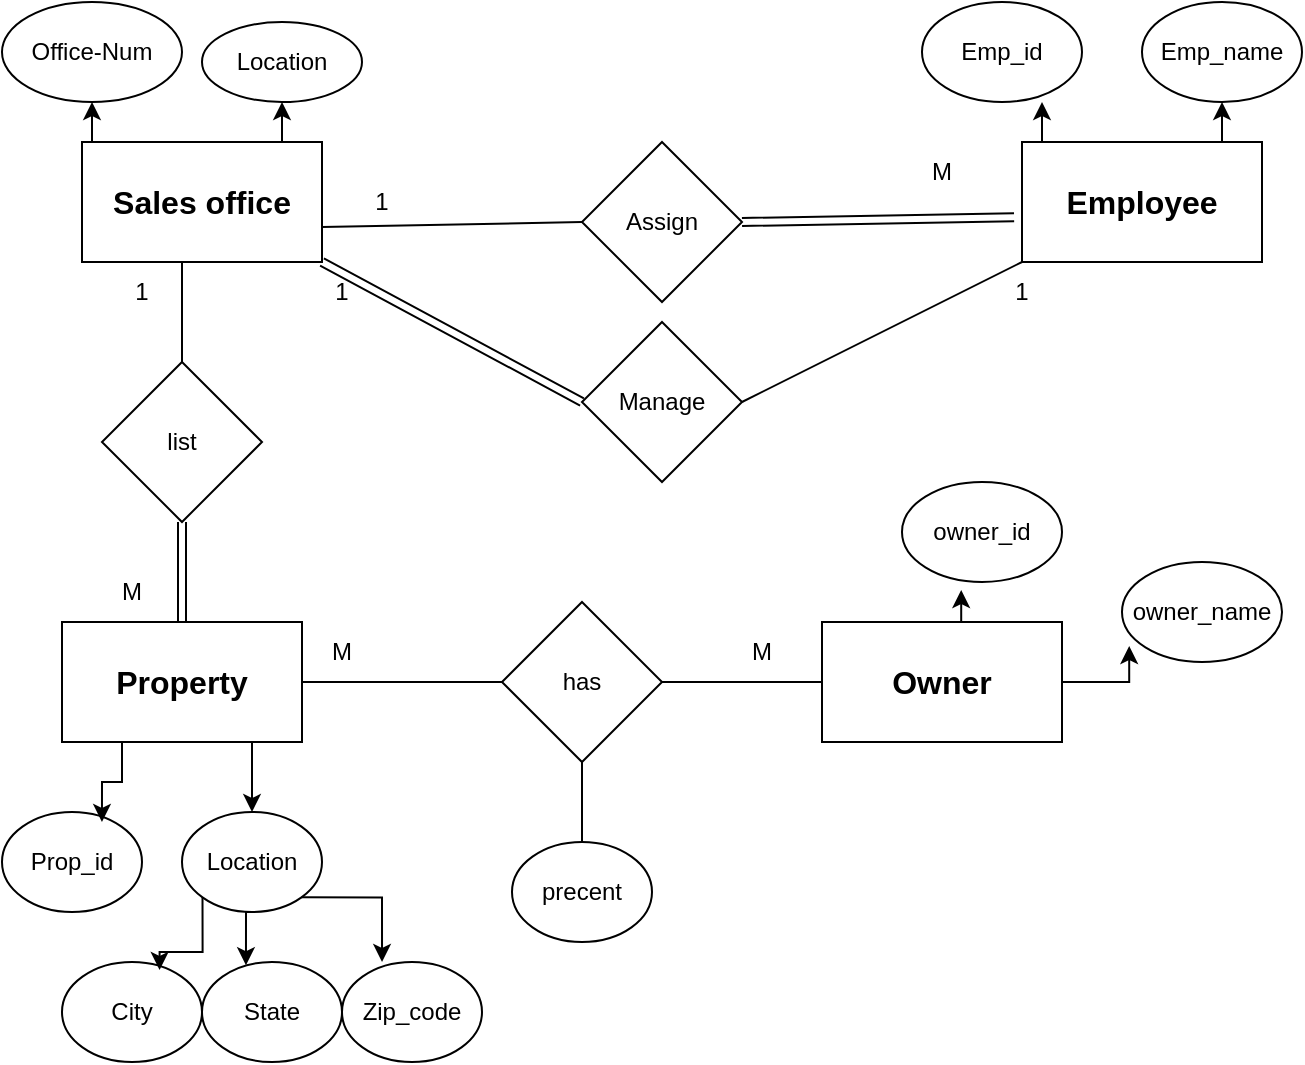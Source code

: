 <mxfile version="26.0.9">
  <diagram id="R2lEEEUBdFMjLlhIrx00" name="Page-1">
    <mxGraphModel dx="1050" dy="621" grid="1" gridSize="10" guides="1" tooltips="1" connect="1" arrows="1" fold="1" page="1" pageScale="1" pageWidth="850" pageHeight="1100" math="0" shadow="0" extFonts="Permanent Marker^https://fonts.googleapis.com/css?family=Permanent+Marker">
      <root>
        <mxCell id="0" />
        <mxCell id="1" parent="0" />
        <mxCell id="IdgG0UY67lodC6Iq7d0v-5" style="edgeStyle=orthogonalEdgeStyle;rounded=0;orthogonalLoop=1;jettySize=auto;html=1;exitX=0.25;exitY=0;exitDx=0;exitDy=0;entryX=0.5;entryY=1;entryDx=0;entryDy=0;" edge="1" parent="1" source="IdgG0UY67lodC6Iq7d0v-1" target="IdgG0UY67lodC6Iq7d0v-2">
          <mxGeometry relative="1" as="geometry" />
        </mxCell>
        <mxCell id="IdgG0UY67lodC6Iq7d0v-7" style="edgeStyle=orthogonalEdgeStyle;rounded=0;orthogonalLoop=1;jettySize=auto;html=1;exitX=0.75;exitY=0;exitDx=0;exitDy=0;" edge="1" parent="1" source="IdgG0UY67lodC6Iq7d0v-1">
          <mxGeometry relative="1" as="geometry">
            <mxPoint x="220" y="220" as="targetPoint" />
          </mxGeometry>
        </mxCell>
        <mxCell id="IdgG0UY67lodC6Iq7d0v-1" value="&lt;font style=&quot;font-size: 16px;&quot;&gt;&lt;b&gt;Sales office&lt;/b&gt;&lt;/font&gt;" style="rounded=0;whiteSpace=wrap;html=1;" vertex="1" parent="1">
          <mxGeometry x="120" y="240" width="120" height="60" as="geometry" />
        </mxCell>
        <mxCell id="IdgG0UY67lodC6Iq7d0v-2" value="Office-Num" style="ellipse;whiteSpace=wrap;html=1;" vertex="1" parent="1">
          <mxGeometry x="80" y="170" width="90" height="50" as="geometry" />
        </mxCell>
        <mxCell id="IdgG0UY67lodC6Iq7d0v-17" style="edgeStyle=orthogonalEdgeStyle;rounded=0;orthogonalLoop=1;jettySize=auto;html=1;exitX=0.75;exitY=0;exitDx=0;exitDy=0;entryX=0.5;entryY=1;entryDx=0;entryDy=0;" edge="1" parent="1" source="IdgG0UY67lodC6Iq7d0v-8" target="IdgG0UY67lodC6Iq7d0v-15">
          <mxGeometry relative="1" as="geometry" />
        </mxCell>
        <mxCell id="IdgG0UY67lodC6Iq7d0v-8" value="&lt;font style=&quot;font-size: 16px;&quot;&gt;&lt;b&gt;Employee&lt;/b&gt;&lt;/font&gt;" style="rounded=0;whiteSpace=wrap;html=1;" vertex="1" parent="1">
          <mxGeometry x="590" y="240" width="120" height="60" as="geometry" />
        </mxCell>
        <mxCell id="IdgG0UY67lodC6Iq7d0v-9" value="Assign" style="rhombus;whiteSpace=wrap;html=1;" vertex="1" parent="1">
          <mxGeometry x="370" y="240" width="80" height="80" as="geometry" />
        </mxCell>
        <mxCell id="IdgG0UY67lodC6Iq7d0v-10" value="" style="endArrow=none;html=1;rounded=0;exitX=1;exitY=0.75;exitDx=0;exitDy=0;entryX=0;entryY=0.5;entryDx=0;entryDy=0;" edge="1" parent="1" target="IdgG0UY67lodC6Iq7d0v-9">
          <mxGeometry width="50" height="50" relative="1" as="geometry">
            <mxPoint x="240" y="282.5" as="sourcePoint" />
            <mxPoint x="370" y="277.5" as="targetPoint" />
          </mxGeometry>
        </mxCell>
        <mxCell id="IdgG0UY67lodC6Iq7d0v-11" value="" style="endArrow=none;html=1;rounded=0;entryX=-0.033;entryY=0.627;entryDx=0;entryDy=0;entryPerimeter=0;shape=link;" edge="1" parent="1" target="IdgG0UY67lodC6Iq7d0v-8">
          <mxGeometry width="50" height="50" relative="1" as="geometry">
            <mxPoint x="450" y="280" as="sourcePoint" />
            <mxPoint x="500" y="230" as="targetPoint" />
          </mxGeometry>
        </mxCell>
        <mxCell id="IdgG0UY67lodC6Iq7d0v-12" value="1" style="text;html=1;align=center;verticalAlign=middle;whiteSpace=wrap;rounded=0;" vertex="1" parent="1">
          <mxGeometry x="240" y="255" width="60" height="30" as="geometry" />
        </mxCell>
        <mxCell id="IdgG0UY67lodC6Iq7d0v-13" value="M" style="text;html=1;align=center;verticalAlign=middle;whiteSpace=wrap;rounded=0;" vertex="1" parent="1">
          <mxGeometry x="520" y="240" width="60" height="30" as="geometry" />
        </mxCell>
        <mxCell id="IdgG0UY67lodC6Iq7d0v-14" value="Emp_id" style="ellipse;whiteSpace=wrap;html=1;" vertex="1" parent="1">
          <mxGeometry x="540" y="170" width="80" height="50" as="geometry" />
        </mxCell>
        <mxCell id="IdgG0UY67lodC6Iq7d0v-15" value="Emp_name" style="ellipse;whiteSpace=wrap;html=1;" vertex="1" parent="1">
          <mxGeometry x="650" y="170" width="80" height="50" as="geometry" />
        </mxCell>
        <mxCell id="IdgG0UY67lodC6Iq7d0v-16" style="edgeStyle=orthogonalEdgeStyle;rounded=0;orthogonalLoop=1;jettySize=auto;html=1;exitX=0.25;exitY=0;exitDx=0;exitDy=0;entryX=0.75;entryY=1;entryDx=0;entryDy=0;entryPerimeter=0;" edge="1" parent="1" source="IdgG0UY67lodC6Iq7d0v-8" target="IdgG0UY67lodC6Iq7d0v-14">
          <mxGeometry relative="1" as="geometry" />
        </mxCell>
        <mxCell id="IdgG0UY67lodC6Iq7d0v-18" value="Manage" style="rhombus;whiteSpace=wrap;html=1;" vertex="1" parent="1">
          <mxGeometry x="370" y="330" width="80" height="80" as="geometry" />
        </mxCell>
        <mxCell id="IdgG0UY67lodC6Iq7d0v-19" value="" style="endArrow=none;html=1;rounded=0;entryX=0;entryY=1;entryDx=0;entryDy=0;" edge="1" parent="1" target="IdgG0UY67lodC6Iq7d0v-8">
          <mxGeometry width="50" height="50" relative="1" as="geometry">
            <mxPoint x="450" y="370" as="sourcePoint" />
            <mxPoint x="500" y="320" as="targetPoint" />
          </mxGeometry>
        </mxCell>
        <mxCell id="IdgG0UY67lodC6Iq7d0v-20" value="" style="endArrow=none;html=1;rounded=0;entryX=0;entryY=0.5;entryDx=0;entryDy=0;exitX=1;exitY=1;exitDx=0;exitDy=0;shape=link;" edge="1" parent="1" source="IdgG0UY67lodC6Iq7d0v-1" target="IdgG0UY67lodC6Iq7d0v-18">
          <mxGeometry width="50" height="50" relative="1" as="geometry">
            <mxPoint x="290" y="370" as="sourcePoint" />
            <mxPoint x="340" y="320" as="targetPoint" />
          </mxGeometry>
        </mxCell>
        <mxCell id="IdgG0UY67lodC6Iq7d0v-21" value="1" style="text;html=1;align=center;verticalAlign=middle;whiteSpace=wrap;rounded=0;" vertex="1" parent="1">
          <mxGeometry x="220" y="300" width="60" height="30" as="geometry" />
        </mxCell>
        <mxCell id="IdgG0UY67lodC6Iq7d0v-22" value="1" style="text;html=1;align=center;verticalAlign=middle;whiteSpace=wrap;rounded=0;" vertex="1" parent="1">
          <mxGeometry x="560" y="300" width="60" height="30" as="geometry" />
        </mxCell>
        <mxCell id="IdgG0UY67lodC6Iq7d0v-34" style="edgeStyle=orthogonalEdgeStyle;rounded=0;orthogonalLoop=1;jettySize=auto;html=1;exitX=0.75;exitY=1;exitDx=0;exitDy=0;entryX=0.5;entryY=0;entryDx=0;entryDy=0;" edge="1" parent="1" source="IdgG0UY67lodC6Iq7d0v-23" target="IdgG0UY67lodC6Iq7d0v-25">
          <mxGeometry relative="1" as="geometry" />
        </mxCell>
        <mxCell id="IdgG0UY67lodC6Iq7d0v-23" value="&lt;b style=&quot;font-size: 16px;&quot;&gt;Property&lt;/b&gt;" style="rounded=0;whiteSpace=wrap;html=1;" vertex="1" parent="1">
          <mxGeometry x="110" y="480" width="120" height="60" as="geometry" />
        </mxCell>
        <mxCell id="IdgG0UY67lodC6Iq7d0v-24" value="Prop_id" style="ellipse;whiteSpace=wrap;html=1;" vertex="1" parent="1">
          <mxGeometry x="80" y="575" width="70" height="50" as="geometry" />
        </mxCell>
        <mxCell id="IdgG0UY67lodC6Iq7d0v-25" value="Location" style="ellipse;whiteSpace=wrap;html=1;" vertex="1" parent="1">
          <mxGeometry x="170" y="575" width="70" height="50" as="geometry" />
        </mxCell>
        <mxCell id="IdgG0UY67lodC6Iq7d0v-27" value="City" style="ellipse;whiteSpace=wrap;html=1;" vertex="1" parent="1">
          <mxGeometry x="110" y="650" width="70" height="50" as="geometry" />
        </mxCell>
        <mxCell id="IdgG0UY67lodC6Iq7d0v-28" value="State" style="ellipse;whiteSpace=wrap;html=1;" vertex="1" parent="1">
          <mxGeometry x="180" y="650" width="70" height="50" as="geometry" />
        </mxCell>
        <mxCell id="IdgG0UY67lodC6Iq7d0v-29" value="Zip_code" style="ellipse;whiteSpace=wrap;html=1;" vertex="1" parent="1">
          <mxGeometry x="250" y="650" width="70" height="50" as="geometry" />
        </mxCell>
        <mxCell id="IdgG0UY67lodC6Iq7d0v-31" style="edgeStyle=orthogonalEdgeStyle;rounded=0;orthogonalLoop=1;jettySize=auto;html=1;exitX=0;exitY=1;exitDx=0;exitDy=0;entryX=0.697;entryY=0.08;entryDx=0;entryDy=0;entryPerimeter=0;" edge="1" parent="1" source="IdgG0UY67lodC6Iq7d0v-25" target="IdgG0UY67lodC6Iq7d0v-27">
          <mxGeometry relative="1" as="geometry" />
        </mxCell>
        <mxCell id="IdgG0UY67lodC6Iq7d0v-32" style="edgeStyle=orthogonalEdgeStyle;rounded=0;orthogonalLoop=1;jettySize=auto;html=1;exitX=0.5;exitY=1;exitDx=0;exitDy=0;entryX=0.314;entryY=0.032;entryDx=0;entryDy=0;entryPerimeter=0;" edge="1" parent="1" source="IdgG0UY67lodC6Iq7d0v-25" target="IdgG0UY67lodC6Iq7d0v-28">
          <mxGeometry relative="1" as="geometry" />
        </mxCell>
        <mxCell id="IdgG0UY67lodC6Iq7d0v-33" style="edgeStyle=orthogonalEdgeStyle;rounded=0;orthogonalLoop=1;jettySize=auto;html=1;exitX=1;exitY=1;exitDx=0;exitDy=0;entryX=0.286;entryY=0;entryDx=0;entryDy=0;entryPerimeter=0;" edge="1" parent="1" source="IdgG0UY67lodC6Iq7d0v-25" target="IdgG0UY67lodC6Iq7d0v-29">
          <mxGeometry relative="1" as="geometry" />
        </mxCell>
        <mxCell id="IdgG0UY67lodC6Iq7d0v-35" style="edgeStyle=orthogonalEdgeStyle;rounded=0;orthogonalLoop=1;jettySize=auto;html=1;exitX=0.25;exitY=1;exitDx=0;exitDy=0;entryX=0.714;entryY=0.1;entryDx=0;entryDy=0;entryPerimeter=0;" edge="1" parent="1" source="IdgG0UY67lodC6Iq7d0v-23" target="IdgG0UY67lodC6Iq7d0v-24">
          <mxGeometry relative="1" as="geometry" />
        </mxCell>
        <mxCell id="IdgG0UY67lodC6Iq7d0v-36" value="list" style="rhombus;whiteSpace=wrap;html=1;" vertex="1" parent="1">
          <mxGeometry x="130" y="350" width="80" height="80" as="geometry" />
        </mxCell>
        <mxCell id="IdgG0UY67lodC6Iq7d0v-37" value="" style="endArrow=none;html=1;rounded=0;exitX=0.5;exitY=0;exitDx=0;exitDy=0;" edge="1" parent="1" source="IdgG0UY67lodC6Iq7d0v-36">
          <mxGeometry width="50" height="50" relative="1" as="geometry">
            <mxPoint x="120" y="350" as="sourcePoint" />
            <mxPoint x="170" y="300" as="targetPoint" />
          </mxGeometry>
        </mxCell>
        <mxCell id="IdgG0UY67lodC6Iq7d0v-38" value="" style="endArrow=none;html=1;rounded=0;entryX=0.5;entryY=1;entryDx=0;entryDy=0;exitX=0.5;exitY=0;exitDx=0;exitDy=0;shape=link;" edge="1" parent="1" source="IdgG0UY67lodC6Iq7d0v-23" target="IdgG0UY67lodC6Iq7d0v-36">
          <mxGeometry width="50" height="50" relative="1" as="geometry">
            <mxPoint x="50" y="480" as="sourcePoint" />
            <mxPoint x="100" y="430" as="targetPoint" />
          </mxGeometry>
        </mxCell>
        <mxCell id="IdgG0UY67lodC6Iq7d0v-39" value="M" style="text;html=1;align=center;verticalAlign=middle;whiteSpace=wrap;rounded=0;" vertex="1" parent="1">
          <mxGeometry x="115" y="450" width="60" height="30" as="geometry" />
        </mxCell>
        <mxCell id="IdgG0UY67lodC6Iq7d0v-40" value="1" style="text;html=1;align=center;verticalAlign=middle;whiteSpace=wrap;rounded=0;" vertex="1" parent="1">
          <mxGeometry x="120" y="300" width="60" height="30" as="geometry" />
        </mxCell>
        <mxCell id="IdgG0UY67lodC6Iq7d0v-41" value="has" style="rhombus;whiteSpace=wrap;html=1;" vertex="1" parent="1">
          <mxGeometry x="330" y="470" width="80" height="80" as="geometry" />
        </mxCell>
        <mxCell id="IdgG0UY67lodC6Iq7d0v-42" value="" style="endArrow=none;html=1;rounded=0;entryX=0;entryY=0.5;entryDx=0;entryDy=0;" edge="1" parent="1" target="IdgG0UY67lodC6Iq7d0v-41">
          <mxGeometry width="50" height="50" relative="1" as="geometry">
            <mxPoint x="230" y="510" as="sourcePoint" />
            <mxPoint x="280" y="460" as="targetPoint" />
          </mxGeometry>
        </mxCell>
        <mxCell id="IdgG0UY67lodC6Iq7d0v-43" value="" style="endArrow=none;html=1;rounded=0;" edge="1" parent="1" target="IdgG0UY67lodC6Iq7d0v-44">
          <mxGeometry width="50" height="50" relative="1" as="geometry">
            <mxPoint x="410" y="510" as="sourcePoint" />
            <mxPoint x="480" y="510" as="targetPoint" />
          </mxGeometry>
        </mxCell>
        <mxCell id="IdgG0UY67lodC6Iq7d0v-44" value="&lt;b style=&quot;font-size: 16px;&quot;&gt;Owner&lt;/b&gt;" style="rounded=0;whiteSpace=wrap;html=1;" vertex="1" parent="1">
          <mxGeometry x="490" y="480" width="120" height="60" as="geometry" />
        </mxCell>
        <mxCell id="IdgG0UY67lodC6Iq7d0v-45" value="owner_id" style="ellipse;whiteSpace=wrap;html=1;" vertex="1" parent="1">
          <mxGeometry x="530" y="410" width="80" height="50" as="geometry" />
        </mxCell>
        <mxCell id="IdgG0UY67lodC6Iq7d0v-46" value="owner_name" style="ellipse;whiteSpace=wrap;html=1;" vertex="1" parent="1">
          <mxGeometry x="640" y="450" width="80" height="50" as="geometry" />
        </mxCell>
        <mxCell id="IdgG0UY67lodC6Iq7d0v-47" style="edgeStyle=orthogonalEdgeStyle;rounded=0;orthogonalLoop=1;jettySize=auto;html=1;exitX=0.5;exitY=0;exitDx=0;exitDy=0;entryX=0.37;entryY=1.08;entryDx=0;entryDy=0;entryPerimeter=0;" edge="1" parent="1" source="IdgG0UY67lodC6Iq7d0v-44" target="IdgG0UY67lodC6Iq7d0v-45">
          <mxGeometry relative="1" as="geometry" />
        </mxCell>
        <mxCell id="IdgG0UY67lodC6Iq7d0v-48" style="edgeStyle=orthogonalEdgeStyle;rounded=0;orthogonalLoop=1;jettySize=auto;html=1;exitX=1;exitY=0.5;exitDx=0;exitDy=0;entryX=0.045;entryY=0.84;entryDx=0;entryDy=0;entryPerimeter=0;" edge="1" parent="1" source="IdgG0UY67lodC6Iq7d0v-44" target="IdgG0UY67lodC6Iq7d0v-46">
          <mxGeometry relative="1" as="geometry" />
        </mxCell>
        <mxCell id="IdgG0UY67lodC6Iq7d0v-49" value="M" style="text;html=1;align=center;verticalAlign=middle;whiteSpace=wrap;rounded=0;" vertex="1" parent="1">
          <mxGeometry x="220" y="480" width="60" height="30" as="geometry" />
        </mxCell>
        <mxCell id="IdgG0UY67lodC6Iq7d0v-50" value="M" style="text;html=1;align=center;verticalAlign=middle;whiteSpace=wrap;rounded=0;" vertex="1" parent="1">
          <mxGeometry x="430" y="480" width="60" height="30" as="geometry" />
        </mxCell>
        <mxCell id="IdgG0UY67lodC6Iq7d0v-51" value="precent" style="ellipse;whiteSpace=wrap;html=1;" vertex="1" parent="1">
          <mxGeometry x="335" y="590" width="70" height="50" as="geometry" />
        </mxCell>
        <mxCell id="IdgG0UY67lodC6Iq7d0v-52" value="" style="endArrow=none;html=1;rounded=0;exitX=0.5;exitY=0;exitDx=0;exitDy=0;" edge="1" parent="1" source="IdgG0UY67lodC6Iq7d0v-51">
          <mxGeometry width="50" height="50" relative="1" as="geometry">
            <mxPoint x="320" y="600" as="sourcePoint" />
            <mxPoint x="370" y="550" as="targetPoint" />
          </mxGeometry>
        </mxCell>
        <mxCell id="IdgG0UY67lodC6Iq7d0v-4" value="Location" style="ellipse;whiteSpace=wrap;html=1;" vertex="1" parent="1">
          <mxGeometry x="180" y="180" width="80" height="40" as="geometry" />
        </mxCell>
      </root>
    </mxGraphModel>
  </diagram>
</mxfile>
